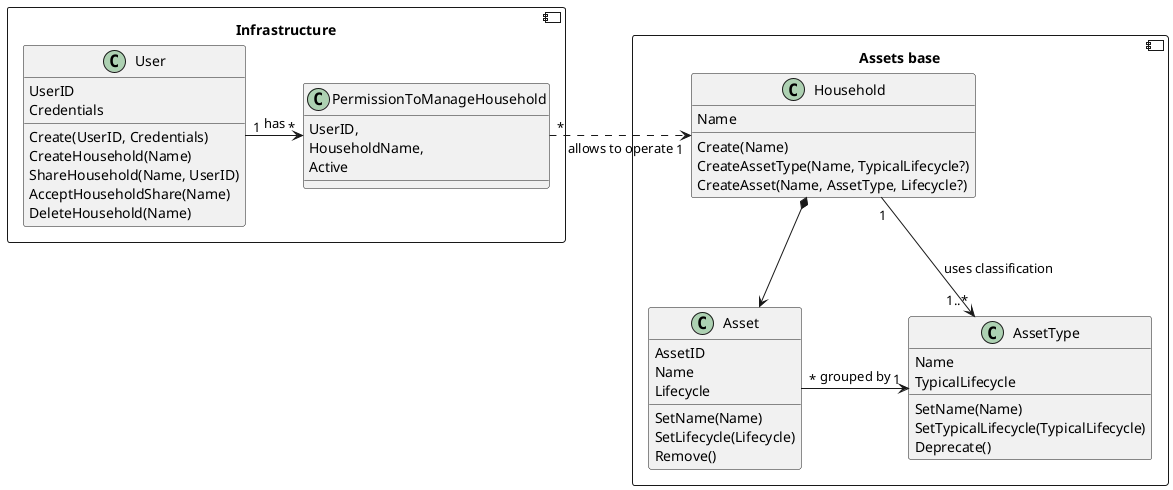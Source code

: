 @startuml Domain model

component Infrastructure{

    class User {
        UserID
        Credentials

        Create(UserID, Credentials)
        CreateHousehold(Name)
        ShareHousehold(Name, UserID)
        AcceptHouseholdShare(Name)
        DeleteHousehold(Name)
    }

    class PermissionToManageHousehold{
        UserID,
        HouseholdName,
        Active
    }

    User "1"->"*" PermissionToManageHousehold : has

}

component "Assets base" as AssetBase{

    class Household{
        Name

        Create(Name)
        CreateAssetType(Name, TypicalLifecycle?)
        CreateAsset(Name, AssetType, Lifecycle?)
    }

    class AssetType{
        Name
        TypicalLifecycle

        SetName(Name)
        SetTypicalLifecycle(TypicalLifecycle)
        Deprecate()
    }


    class Asset{
        AssetID
        Name
        Lifecycle

        SetName(Name)
        SetLifecycle(Lifecycle)
        Remove()
    }

    Household "1"==>"1..*" AssetType: uses classification
    Household *--> Asset
    Asset "*" -> "1" AssetType : grouped by
}


Household "1" <.left. "*" PermissionToManageHousehold : allows to operate

@enduml